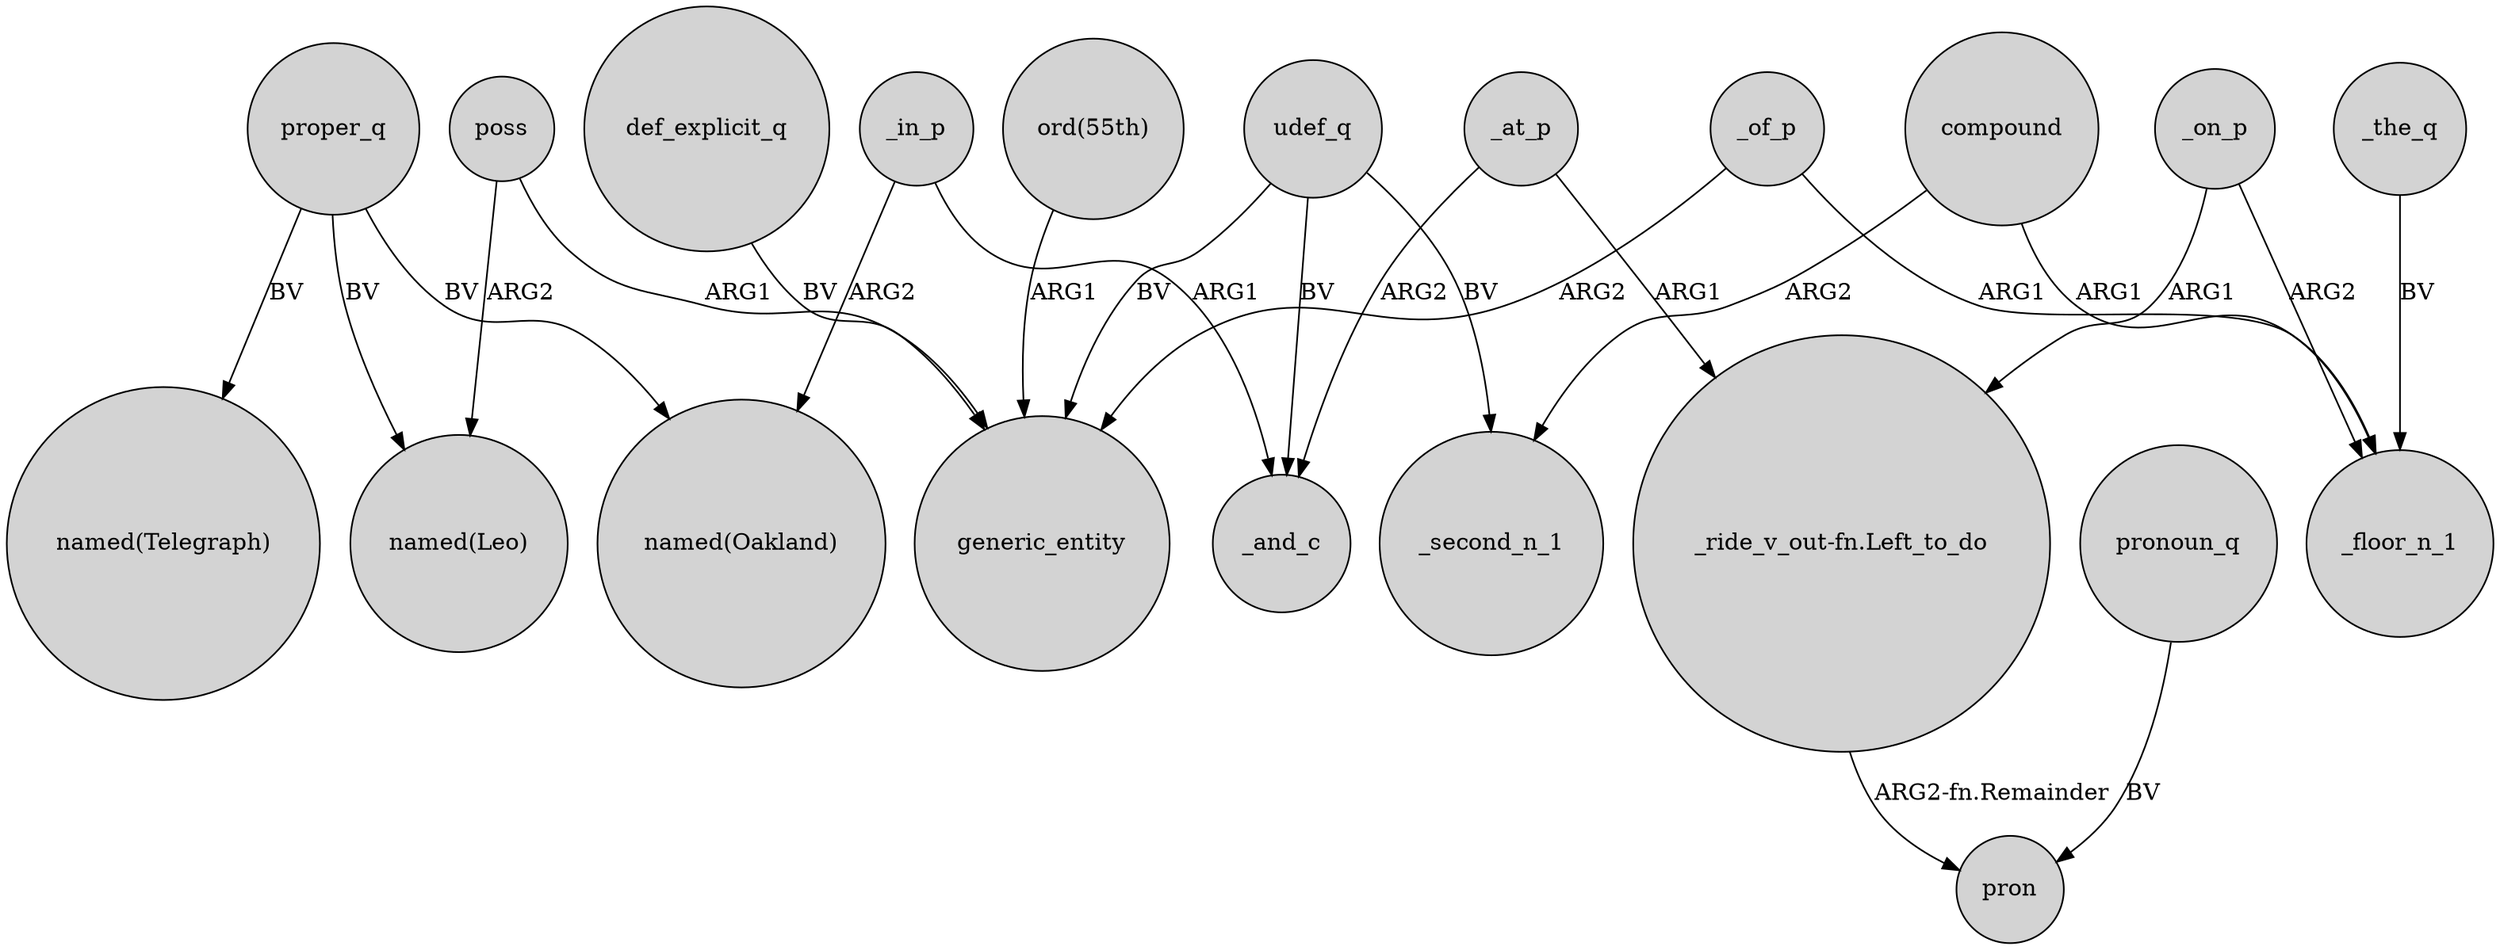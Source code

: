 digraph {
	node [shape=circle style=filled]
	proper_q -> "named(Leo)" [label=BV]
	def_explicit_q -> generic_entity [label=BV]
	_in_p -> _and_c [label=ARG1]
	_on_p -> _floor_n_1 [label=ARG2]
	compound -> _second_n_1 [label=ARG2]
	udef_q -> _second_n_1 [label=BV]
	_at_p -> "_ride_v_out-fn.Left_to_do" [label=ARG1]
	udef_q -> _and_c [label=BV]
	"ord(55th)" -> generic_entity [label=ARG1]
	udef_q -> generic_entity [label=BV]
	poss -> generic_entity [label=ARG1]
	pronoun_q -> pron [label=BV]
	_at_p -> _and_c [label=ARG2]
	_on_p -> "_ride_v_out-fn.Left_to_do" [label=ARG1]
	proper_q -> "named(Telegraph)" [label=BV]
	_of_p -> generic_entity [label=ARG2]
	"_ride_v_out-fn.Left_to_do" -> pron [label="ARG2-fn.Remainder"]
	poss -> "named(Leo)" [label=ARG2]
	compound -> _floor_n_1 [label=ARG1]
	_in_p -> "named(Oakland)" [label=ARG2]
	_the_q -> _floor_n_1 [label=BV]
	_of_p -> _floor_n_1 [label=ARG1]
	proper_q -> "named(Oakland)" [label=BV]
}
